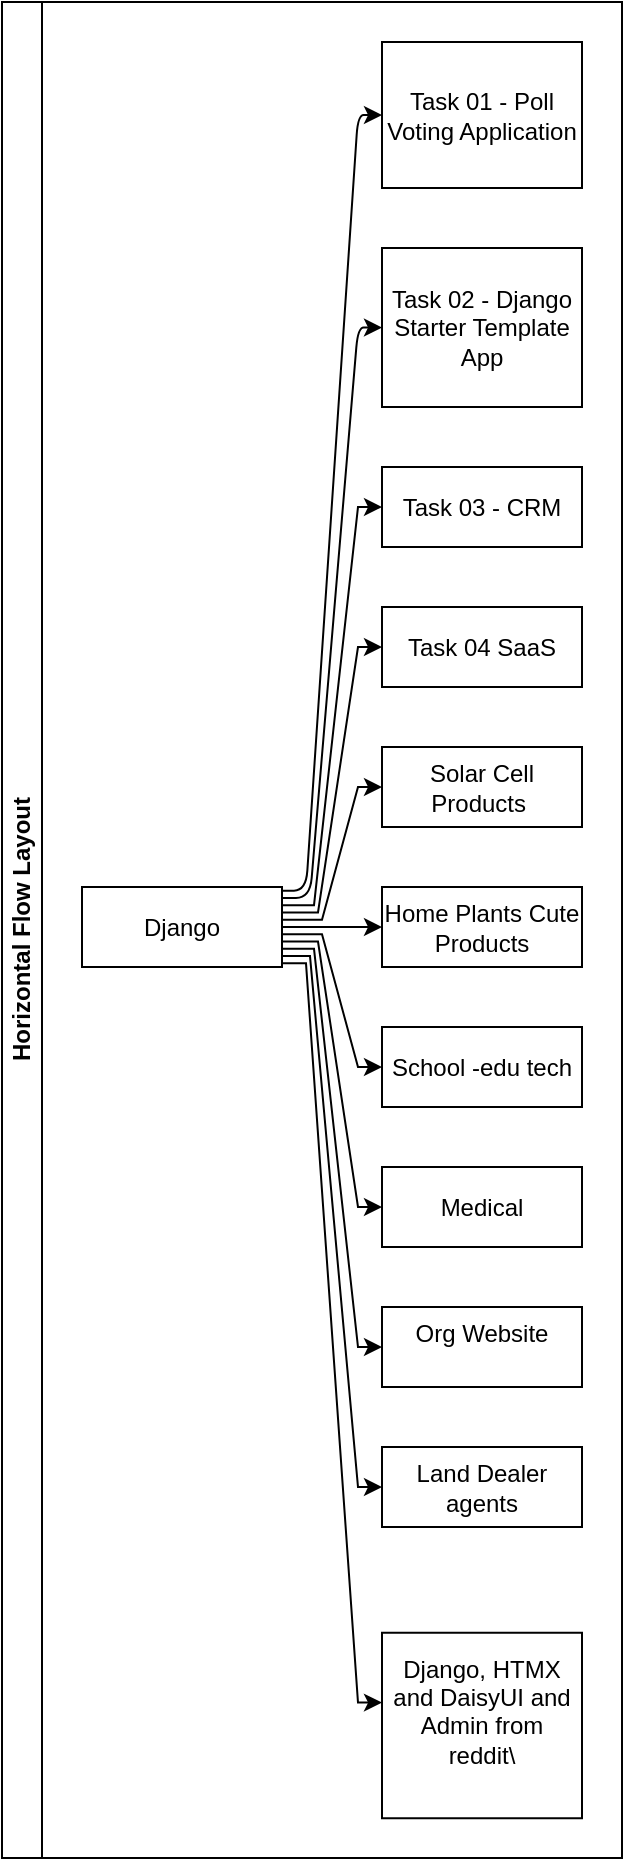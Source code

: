 <mxfile border="50" scale="3" compressed="false" locked="false" version="24.8.3">
  <diagram name="Blank" id="YmL12bMKpDGza6XwsDPr">
    <mxGraphModel dx="890" dy="565" grid="0" gridSize="10" guides="1" tooltips="1" connect="1" arrows="1" fold="1" page="0" pageScale="1" pageWidth="827" pageHeight="1169" background="none" math="1" shadow="0">
      <root>
        <mxCell id="X5NqExCQtvZxIxQ7pmgY-0" />
        <mxCell id="1" parent="X5NqExCQtvZxIxQ7pmgY-0" />
        <mxCell id="lHAnoZNAdurgj7qqyVGZ-81" value="Horizontal Flow Layout" style="swimlane;html=1;startSize=20;horizontal=0;childLayout=flowLayout;flowOrientation=west;resizable=0;interRankCellSpacing=50;containerType=tree;fontSize=12;" parent="1" vertex="1">
          <mxGeometry x="455" y="299" width="310" height="928" as="geometry" />
        </mxCell>
        <mxCell id="lHAnoZNAdurgj7qqyVGZ-82" value="Django" style="whiteSpace=wrap;html=1;" parent="lHAnoZNAdurgj7qqyVGZ-81" vertex="1">
          <mxGeometry x="40" y="442.5" width="100" height="40" as="geometry" />
        </mxCell>
        <mxCell id="lHAnoZNAdurgj7qqyVGZ-83" value="Task 01 - Poll Voting Application" style="whiteSpace=wrap;html=1;" parent="lHAnoZNAdurgj7qqyVGZ-81" vertex="1">
          <mxGeometry x="190" y="20" width="100" height="73" as="geometry" />
        </mxCell>
        <mxCell id="lHAnoZNAdurgj7qqyVGZ-84" value="" style="html=1;rounded=1;curved=0;sourcePerimeterSpacing=0;targetPerimeterSpacing=0;startSize=6;endSize=6;noEdgeStyle=1;orthogonal=1;" parent="lHAnoZNAdurgj7qqyVGZ-81" source="lHAnoZNAdurgj7qqyVGZ-82" target="lHAnoZNAdurgj7qqyVGZ-83" edge="1">
          <mxGeometry relative="1" as="geometry">
            <Array as="points">
              <mxPoint x="152" y="444.318" />
              <mxPoint x="178" y="56.5" />
            </Array>
          </mxGeometry>
        </mxCell>
        <mxCell id="lHAnoZNAdurgj7qqyVGZ-85" value="Task 02 - Django Starter Template App" style="whiteSpace=wrap;html=1;" parent="lHAnoZNAdurgj7qqyVGZ-81" vertex="1">
          <mxGeometry x="190" y="123" width="100" height="79.5" as="geometry" />
        </mxCell>
        <mxCell id="lHAnoZNAdurgj7qqyVGZ-86" value="" style="html=1;rounded=1;curved=0;sourcePerimeterSpacing=0;targetPerimeterSpacing=0;startSize=6;endSize=6;noEdgeStyle=1;orthogonal=1;" parent="lHAnoZNAdurgj7qqyVGZ-81" source="lHAnoZNAdurgj7qqyVGZ-82" target="lHAnoZNAdurgj7qqyVGZ-85" edge="1">
          <mxGeometry relative="1" as="geometry">
            <Array as="points">
              <mxPoint x="154" y="447.955" />
              <mxPoint x="178" y="162.75" />
            </Array>
          </mxGeometry>
        </mxCell>
        <mxCell id="lHAnoZNAdurgj7qqyVGZ-90" value="" style="edgeStyle=orthogonalEdgeStyle;rounded=0;orthogonalLoop=1;jettySize=auto;html=1;noEdgeStyle=1;orthogonal=1;" parent="lHAnoZNAdurgj7qqyVGZ-81" source="lHAnoZNAdurgj7qqyVGZ-82" target="lHAnoZNAdurgj7qqyVGZ-91" edge="1">
          <mxGeometry relative="1" as="geometry">
            <Array as="points">
              <mxPoint x="156" y="451.591" />
              <mxPoint x="178" y="252.5" />
            </Array>
          </mxGeometry>
        </mxCell>
        <mxCell id="lHAnoZNAdurgj7qqyVGZ-91" value="Task 03 - CRM" style="whiteSpace=wrap;html=1;" parent="lHAnoZNAdurgj7qqyVGZ-81" vertex="1">
          <mxGeometry x="190" y="232.5" width="100" height="40" as="geometry" />
        </mxCell>
        <mxCell id="lHAnoZNAdurgj7qqyVGZ-92" value="" style="edgeStyle=orthogonalEdgeStyle;rounded=0;orthogonalLoop=1;jettySize=auto;html=1;noEdgeStyle=1;orthogonal=1;" parent="lHAnoZNAdurgj7qqyVGZ-81" source="lHAnoZNAdurgj7qqyVGZ-82" target="lHAnoZNAdurgj7qqyVGZ-93" edge="1">
          <mxGeometry relative="1" as="geometry">
            <Array as="points">
              <mxPoint x="158" y="455.227" />
              <mxPoint x="178" y="322.5" />
            </Array>
          </mxGeometry>
        </mxCell>
        <mxCell id="lHAnoZNAdurgj7qqyVGZ-93" value="Task 04 SaaS" style="whiteSpace=wrap;html=1;" parent="lHAnoZNAdurgj7qqyVGZ-81" vertex="1">
          <mxGeometry x="190" y="302.5" width="100" height="40" as="geometry" />
        </mxCell>
        <mxCell id="lHAnoZNAdurgj7qqyVGZ-94" value="" style="edgeStyle=orthogonalEdgeStyle;rounded=0;orthogonalLoop=1;jettySize=auto;html=1;noEdgeStyle=1;orthogonal=1;" parent="lHAnoZNAdurgj7qqyVGZ-81" source="lHAnoZNAdurgj7qqyVGZ-82" target="lHAnoZNAdurgj7qqyVGZ-95" edge="1">
          <mxGeometry relative="1" as="geometry">
            <Array as="points">
              <mxPoint x="160" y="458.864" />
              <mxPoint x="178" y="392.5" />
            </Array>
          </mxGeometry>
        </mxCell>
        <mxCell id="lHAnoZNAdurgj7qqyVGZ-95" value="Solar Cell Products&amp;nbsp;" style="whiteSpace=wrap;html=1;" parent="lHAnoZNAdurgj7qqyVGZ-81" vertex="1">
          <mxGeometry x="190" y="372.5" width="100" height="40" as="geometry" />
        </mxCell>
        <mxCell id="hA4_zXN_0DZZOUQ2Agbm-1" value="" style="edgeStyle=orthogonalEdgeStyle;rounded=0;orthogonalLoop=1;jettySize=auto;html=1;noEdgeStyle=1;orthogonal=1;" edge="1" source="lHAnoZNAdurgj7qqyVGZ-82" target="hA4_zXN_0DZZOUQ2Agbm-2" parent="lHAnoZNAdurgj7qqyVGZ-81">
          <mxGeometry relative="1" as="geometry">
            <Array as="points">
              <mxPoint x="162" y="462.5" />
              <mxPoint x="178" y="462.5" />
            </Array>
          </mxGeometry>
        </mxCell>
        <mxCell id="hA4_zXN_0DZZOUQ2Agbm-2" value="Home Plants Cute Products" style="whiteSpace=wrap;html=1;" vertex="1" parent="lHAnoZNAdurgj7qqyVGZ-81">
          <mxGeometry x="190" y="442.5" width="100" height="40" as="geometry" />
        </mxCell>
        <mxCell id="hA4_zXN_0DZZOUQ2Agbm-3" value="" style="edgeStyle=orthogonalEdgeStyle;rounded=0;orthogonalLoop=1;jettySize=auto;html=1;noEdgeStyle=1;orthogonal=1;" edge="1" source="lHAnoZNAdurgj7qqyVGZ-82" target="hA4_zXN_0DZZOUQ2Agbm-4" parent="lHAnoZNAdurgj7qqyVGZ-81">
          <mxGeometry relative="1" as="geometry">
            <Array as="points">
              <mxPoint x="160" y="466.136" />
              <mxPoint x="178" y="532.5" />
            </Array>
          </mxGeometry>
        </mxCell>
        <mxCell id="hA4_zXN_0DZZOUQ2Agbm-4" value="School -edu tech" style="whiteSpace=wrap;html=1;" vertex="1" parent="lHAnoZNAdurgj7qqyVGZ-81">
          <mxGeometry x="190" y="512.5" width="100" height="40" as="geometry" />
        </mxCell>
        <mxCell id="hA4_zXN_0DZZOUQ2Agbm-5" value="" style="edgeStyle=orthogonalEdgeStyle;rounded=0;orthogonalLoop=1;jettySize=auto;html=1;noEdgeStyle=1;orthogonal=1;" edge="1" source="lHAnoZNAdurgj7qqyVGZ-82" target="hA4_zXN_0DZZOUQ2Agbm-6" parent="lHAnoZNAdurgj7qqyVGZ-81">
          <mxGeometry relative="1" as="geometry">
            <Array as="points">
              <mxPoint x="158" y="469.773" />
              <mxPoint x="178" y="602.5" />
            </Array>
          </mxGeometry>
        </mxCell>
        <mxCell id="hA4_zXN_0DZZOUQ2Agbm-6" value="Medical" style="whiteSpace=wrap;html=1;" vertex="1" parent="lHAnoZNAdurgj7qqyVGZ-81">
          <mxGeometry x="190" y="582.5" width="100" height="40" as="geometry" />
        </mxCell>
        <mxCell id="hA4_zXN_0DZZOUQ2Agbm-7" value="" style="edgeStyle=orthogonalEdgeStyle;rounded=0;orthogonalLoop=1;jettySize=auto;html=1;noEdgeStyle=1;orthogonal=1;" edge="1" source="lHAnoZNAdurgj7qqyVGZ-82" target="hA4_zXN_0DZZOUQ2Agbm-8" parent="lHAnoZNAdurgj7qqyVGZ-81">
          <mxGeometry relative="1" as="geometry">
            <Array as="points">
              <mxPoint x="156" y="473.409" />
              <mxPoint x="178" y="672.5" />
            </Array>
          </mxGeometry>
        </mxCell>
        <mxCell id="hA4_zXN_0DZZOUQ2Agbm-8" value="Org Website&lt;div&gt;&lt;br&gt;&lt;/div&gt;" style="whiteSpace=wrap;html=1;" vertex="1" parent="lHAnoZNAdurgj7qqyVGZ-81">
          <mxGeometry x="190" y="652.5" width="100" height="40" as="geometry" />
        </mxCell>
        <mxCell id="hA4_zXN_0DZZOUQ2Agbm-9" value="" style="edgeStyle=orthogonalEdgeStyle;rounded=0;orthogonalLoop=1;jettySize=auto;html=1;noEdgeStyle=1;orthogonal=1;" edge="1" source="lHAnoZNAdurgj7qqyVGZ-82" target="hA4_zXN_0DZZOUQ2Agbm-10" parent="lHAnoZNAdurgj7qqyVGZ-81">
          <mxGeometry relative="1" as="geometry">
            <Array as="points">
              <mxPoint x="154" y="477.045" />
              <mxPoint x="178" y="742.5" />
            </Array>
          </mxGeometry>
        </mxCell>
        <mxCell id="hA4_zXN_0DZZOUQ2Agbm-10" value="Land Dealer agents" style="whiteSpace=wrap;html=1;" vertex="1" parent="lHAnoZNAdurgj7qqyVGZ-81">
          <mxGeometry x="190" y="722.5" width="100" height="40" as="geometry" />
        </mxCell>
        <mxCell id="hA4_zXN_0DZZOUQ2Agbm-11" value="" style="edgeStyle=orthogonalEdgeStyle;rounded=0;orthogonalLoop=1;jettySize=auto;html=1;noEdgeStyle=1;orthogonal=1;" edge="1" source="lHAnoZNAdurgj7qqyVGZ-82" target="hA4_zXN_0DZZOUQ2Agbm-12" parent="lHAnoZNAdurgj7qqyVGZ-81">
          <mxGeometry relative="1" as="geometry">
            <Array as="points">
              <mxPoint x="152" y="480.682" />
              <mxPoint x="178" y="850.312" />
            </Array>
          </mxGeometry>
        </mxCell>
        <mxCell id="hA4_zXN_0DZZOUQ2Agbm-12" value="Django, HTMX and DaisyUI and Admin from reddit\&lt;div&gt;&lt;br&gt;&lt;/div&gt;" style="whiteSpace=wrap;html=1;" vertex="1" parent="lHAnoZNAdurgj7qqyVGZ-81">
          <mxGeometry x="190" y="815.375" width="100" height="92.75" as="geometry" />
        </mxCell>
      </root>
    </mxGraphModel>
  </diagram>
</mxfile>
